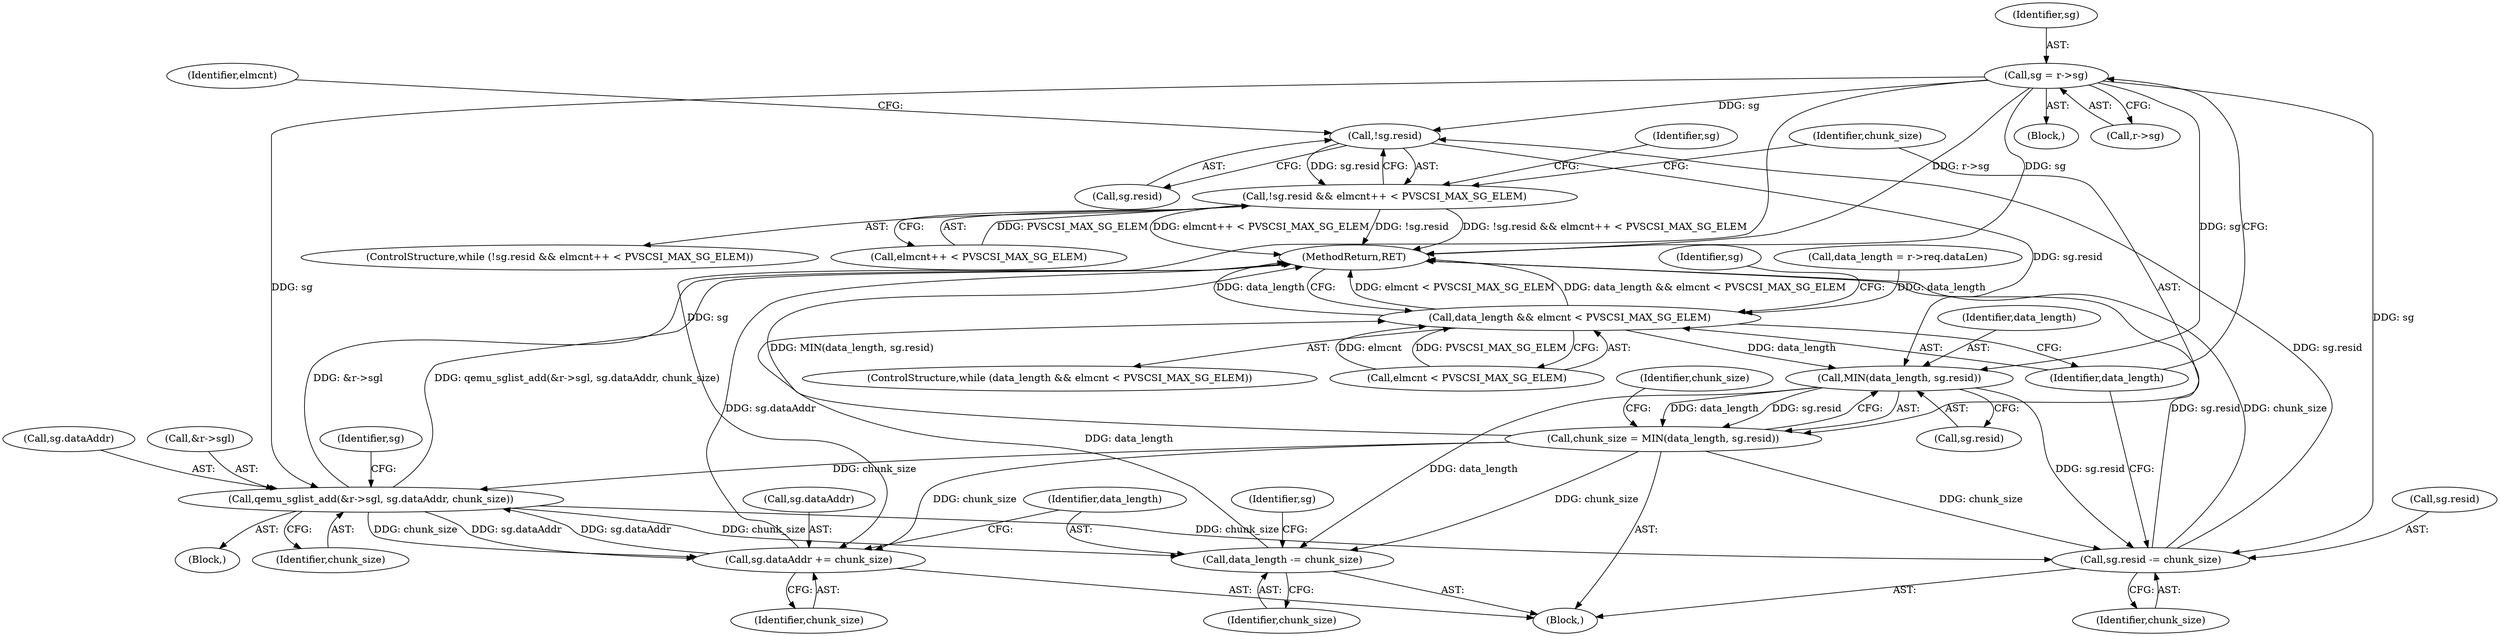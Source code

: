 digraph "0_qemu_49adc5d3f8c6bb75e55ebfeab109c5c37dea65e8@pointer" {
"1000117" [label="(Call,sg = r->sg)"];
"1000131" [label="(Call,!sg.resid)"];
"1000130" [label="(Call,!sg.resid && elmcnt++ < PVSCSI_MAX_SG_ELEM)"];
"1000161" [label="(Call,MIN(data_length, sg.resid))"];
"1000159" [label="(Call,chunk_size = MIN(data_length, sg.resid))"];
"1000169" [label="(Call,qemu_sglist_add(&r->sgl, sg.dataAddr, chunk_size))"];
"1000178" [label="(Call,sg.dataAddr += chunk_size)"];
"1000183" [label="(Call,data_length -= chunk_size)"];
"1000123" [label="(Call,data_length && elmcnt < PVSCSI_MAX_SG_ELEM)"];
"1000186" [label="(Call,sg.resid -= chunk_size)"];
"1000130" [label="(Call,!sg.resid && elmcnt++ < PVSCSI_MAX_SG_ELEM)"];
"1000184" [label="(Identifier,data_length)"];
"1000142" [label="(Identifier,sg)"];
"1000109" [label="(Call,data_length = r->req.dataLen)"];
"1000117" [label="(Call,sg = r->sg)"];
"1000125" [label="(Call,elmcnt < PVSCSI_MAX_SG_ELEM)"];
"1000102" [label="(Block,)"];
"1000170" [label="(Call,&r->sgl)"];
"1000182" [label="(Identifier,chunk_size)"];
"1000179" [label="(Call,sg.dataAddr)"];
"1000163" [label="(Call,sg.resid)"];
"1000167" [label="(Identifier,chunk_size)"];
"1000180" [label="(Identifier,sg)"];
"1000119" [label="(Call,r->sg)"];
"1000174" [label="(Call,sg.dataAddr)"];
"1000124" [label="(Identifier,data_length)"];
"1000133" [label="(Identifier,sg)"];
"1000118" [label="(Identifier,sg)"];
"1000178" [label="(Call,sg.dataAddr += chunk_size)"];
"1000135" [label="(Call,elmcnt++ < PVSCSI_MAX_SG_ELEM)"];
"1000191" [label="(MethodReturn,RET)"];
"1000129" [label="(ControlStructure,while (!sg.resid && elmcnt++ < PVSCSI_MAX_SG_ELEM))"];
"1000123" [label="(Call,data_length && elmcnt < PVSCSI_MAX_SG_ELEM)"];
"1000190" [label="(Identifier,chunk_size)"];
"1000186" [label="(Call,sg.resid -= chunk_size)"];
"1000137" [label="(Identifier,elmcnt)"];
"1000168" [label="(Block,)"];
"1000187" [label="(Call,sg.resid)"];
"1000131" [label="(Call,!sg.resid)"];
"1000159" [label="(Call,chunk_size = MIN(data_length, sg.resid))"];
"1000128" [label="(Block,)"];
"1000161" [label="(Call,MIN(data_length, sg.resid))"];
"1000183" [label="(Call,data_length -= chunk_size)"];
"1000185" [label="(Identifier,chunk_size)"];
"1000177" [label="(Identifier,chunk_size)"];
"1000169" [label="(Call,qemu_sglist_add(&r->sgl, sg.dataAddr, chunk_size))"];
"1000122" [label="(ControlStructure,while (data_length && elmcnt < PVSCSI_MAX_SG_ELEM))"];
"1000160" [label="(Identifier,chunk_size)"];
"1000162" [label="(Identifier,data_length)"];
"1000132" [label="(Call,sg.resid)"];
"1000188" [label="(Identifier,sg)"];
"1000117" -> "1000102"  [label="AST: "];
"1000117" -> "1000119"  [label="CFG: "];
"1000118" -> "1000117"  [label="AST: "];
"1000119" -> "1000117"  [label="AST: "];
"1000124" -> "1000117"  [label="CFG: "];
"1000117" -> "1000191"  [label="DDG: sg"];
"1000117" -> "1000191"  [label="DDG: r->sg"];
"1000117" -> "1000131"  [label="DDG: sg"];
"1000117" -> "1000161"  [label="DDG: sg"];
"1000117" -> "1000169"  [label="DDG: sg"];
"1000117" -> "1000178"  [label="DDG: sg"];
"1000117" -> "1000186"  [label="DDG: sg"];
"1000131" -> "1000130"  [label="AST: "];
"1000131" -> "1000132"  [label="CFG: "];
"1000132" -> "1000131"  [label="AST: "];
"1000137" -> "1000131"  [label="CFG: "];
"1000130" -> "1000131"  [label="CFG: "];
"1000131" -> "1000130"  [label="DDG: sg.resid"];
"1000186" -> "1000131"  [label="DDG: sg.resid"];
"1000131" -> "1000161"  [label="DDG: sg.resid"];
"1000130" -> "1000129"  [label="AST: "];
"1000130" -> "1000135"  [label="CFG: "];
"1000135" -> "1000130"  [label="AST: "];
"1000142" -> "1000130"  [label="CFG: "];
"1000160" -> "1000130"  [label="CFG: "];
"1000130" -> "1000191"  [label="DDG: !sg.resid && elmcnt++ < PVSCSI_MAX_SG_ELEM"];
"1000130" -> "1000191"  [label="DDG: elmcnt++ < PVSCSI_MAX_SG_ELEM"];
"1000130" -> "1000191"  [label="DDG: !sg.resid"];
"1000135" -> "1000130"  [label="DDG: PVSCSI_MAX_SG_ELEM"];
"1000161" -> "1000159"  [label="AST: "];
"1000161" -> "1000163"  [label="CFG: "];
"1000162" -> "1000161"  [label="AST: "];
"1000163" -> "1000161"  [label="AST: "];
"1000159" -> "1000161"  [label="CFG: "];
"1000161" -> "1000159"  [label="DDG: data_length"];
"1000161" -> "1000159"  [label="DDG: sg.resid"];
"1000123" -> "1000161"  [label="DDG: data_length"];
"1000161" -> "1000183"  [label="DDG: data_length"];
"1000161" -> "1000186"  [label="DDG: sg.resid"];
"1000159" -> "1000128"  [label="AST: "];
"1000160" -> "1000159"  [label="AST: "];
"1000167" -> "1000159"  [label="CFG: "];
"1000159" -> "1000191"  [label="DDG: MIN(data_length, sg.resid)"];
"1000159" -> "1000169"  [label="DDG: chunk_size"];
"1000159" -> "1000178"  [label="DDG: chunk_size"];
"1000159" -> "1000183"  [label="DDG: chunk_size"];
"1000159" -> "1000186"  [label="DDG: chunk_size"];
"1000169" -> "1000168"  [label="AST: "];
"1000169" -> "1000177"  [label="CFG: "];
"1000170" -> "1000169"  [label="AST: "];
"1000174" -> "1000169"  [label="AST: "];
"1000177" -> "1000169"  [label="AST: "];
"1000180" -> "1000169"  [label="CFG: "];
"1000169" -> "1000191"  [label="DDG: &r->sgl"];
"1000169" -> "1000191"  [label="DDG: qemu_sglist_add(&r->sgl, sg.dataAddr, chunk_size)"];
"1000178" -> "1000169"  [label="DDG: sg.dataAddr"];
"1000169" -> "1000178"  [label="DDG: chunk_size"];
"1000169" -> "1000178"  [label="DDG: sg.dataAddr"];
"1000169" -> "1000183"  [label="DDG: chunk_size"];
"1000169" -> "1000186"  [label="DDG: chunk_size"];
"1000178" -> "1000128"  [label="AST: "];
"1000178" -> "1000182"  [label="CFG: "];
"1000179" -> "1000178"  [label="AST: "];
"1000182" -> "1000178"  [label="AST: "];
"1000184" -> "1000178"  [label="CFG: "];
"1000178" -> "1000191"  [label="DDG: sg.dataAddr"];
"1000183" -> "1000128"  [label="AST: "];
"1000183" -> "1000185"  [label="CFG: "];
"1000184" -> "1000183"  [label="AST: "];
"1000185" -> "1000183"  [label="AST: "];
"1000188" -> "1000183"  [label="CFG: "];
"1000183" -> "1000123"  [label="DDG: data_length"];
"1000123" -> "1000122"  [label="AST: "];
"1000123" -> "1000124"  [label="CFG: "];
"1000123" -> "1000125"  [label="CFG: "];
"1000124" -> "1000123"  [label="AST: "];
"1000125" -> "1000123"  [label="AST: "];
"1000133" -> "1000123"  [label="CFG: "];
"1000191" -> "1000123"  [label="CFG: "];
"1000123" -> "1000191"  [label="DDG: elmcnt < PVSCSI_MAX_SG_ELEM"];
"1000123" -> "1000191"  [label="DDG: data_length && elmcnt < PVSCSI_MAX_SG_ELEM"];
"1000123" -> "1000191"  [label="DDG: data_length"];
"1000109" -> "1000123"  [label="DDG: data_length"];
"1000125" -> "1000123"  [label="DDG: elmcnt"];
"1000125" -> "1000123"  [label="DDG: PVSCSI_MAX_SG_ELEM"];
"1000186" -> "1000128"  [label="AST: "];
"1000186" -> "1000190"  [label="CFG: "];
"1000187" -> "1000186"  [label="AST: "];
"1000190" -> "1000186"  [label="AST: "];
"1000124" -> "1000186"  [label="CFG: "];
"1000186" -> "1000191"  [label="DDG: sg.resid"];
"1000186" -> "1000191"  [label="DDG: chunk_size"];
}
